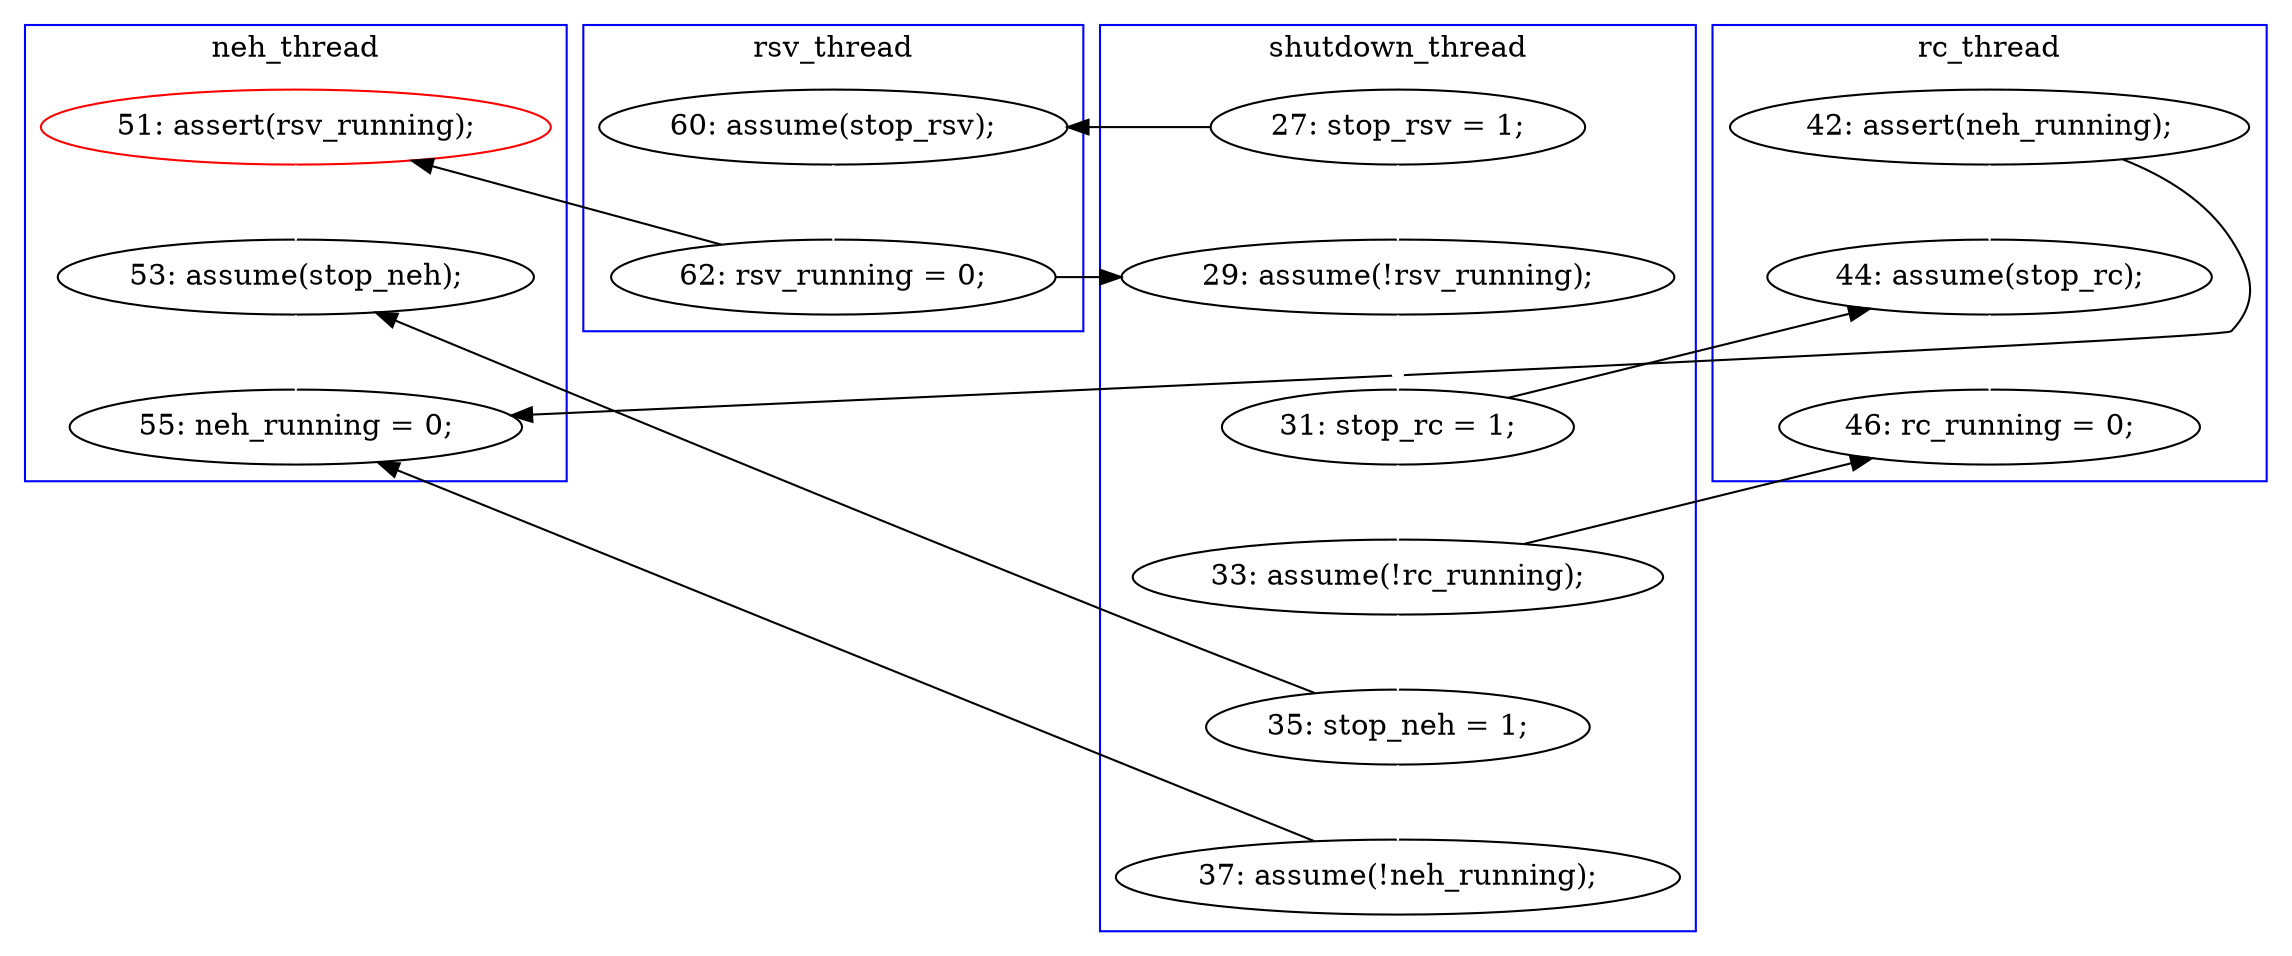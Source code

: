 digraph Counterexample {
	24 -> 37 [color = black, style = solid, constraint = false]
	22 -> 32 [color = black, style = solid, constraint = false]
	18 -> 37 [color = white, style = solid]
	16 -> 17 [color = white, style = solid]
	21 -> 30 [color = black, style = solid, constraint = false]
	24 -> 26 [color = white, style = solid]
	17 -> 18 [color = black, style = solid, constraint = false]
	29 -> 30 [color = white, style = solid]
	21 -> 22 [color = white, style = solid]
	22 -> 24 [color = white, style = solid]
	17 -> 20 [color = black, style = solid, constraint = false]
	30 -> 32 [color = white, style = solid]
	37 -> 38 [color = white, style = solid]
	11 -> 20 [color = white, style = solid]
	11 -> 16 [color = black, style = solid, constraint = false]
	29 -> 38 [color = black, style = solid, constraint = false]
	26 -> 38 [color = black, style = solid, constraint = false]
	20 -> 21 [color = white, style = solid]
	subgraph cluster2 {
		label = rc_thread
		color = blue
		32  [label = "46: rc_running = 0;"]
		30  [label = "44: assume(stop_rc);"]
		29  [label = "42: assert(neh_running);"]
	}
	subgraph cluster3 {
		label = neh_thread
		color = blue
		18  [label = "51: assert(rsv_running);", color = red]
		37  [label = "53: assume(stop_neh);"]
		38  [label = "55: neh_running = 0;"]
	}
	subgraph cluster4 {
		label = rsv_thread
		color = blue
		17  [label = "62: rsv_running = 0;"]
		16  [label = "60: assume(stop_rsv);"]
	}
	subgraph cluster1 {
		label = shutdown_thread
		color = blue
		20  [label = "29: assume(!rsv_running);"]
		22  [label = "33: assume(!rc_running);"]
		11  [label = "27: stop_rsv = 1;"]
		21  [label = "31: stop_rc = 1;"]
		24  [label = "35: stop_neh = 1;"]
		26  [label = "37: assume(!neh_running);"]
	}
}